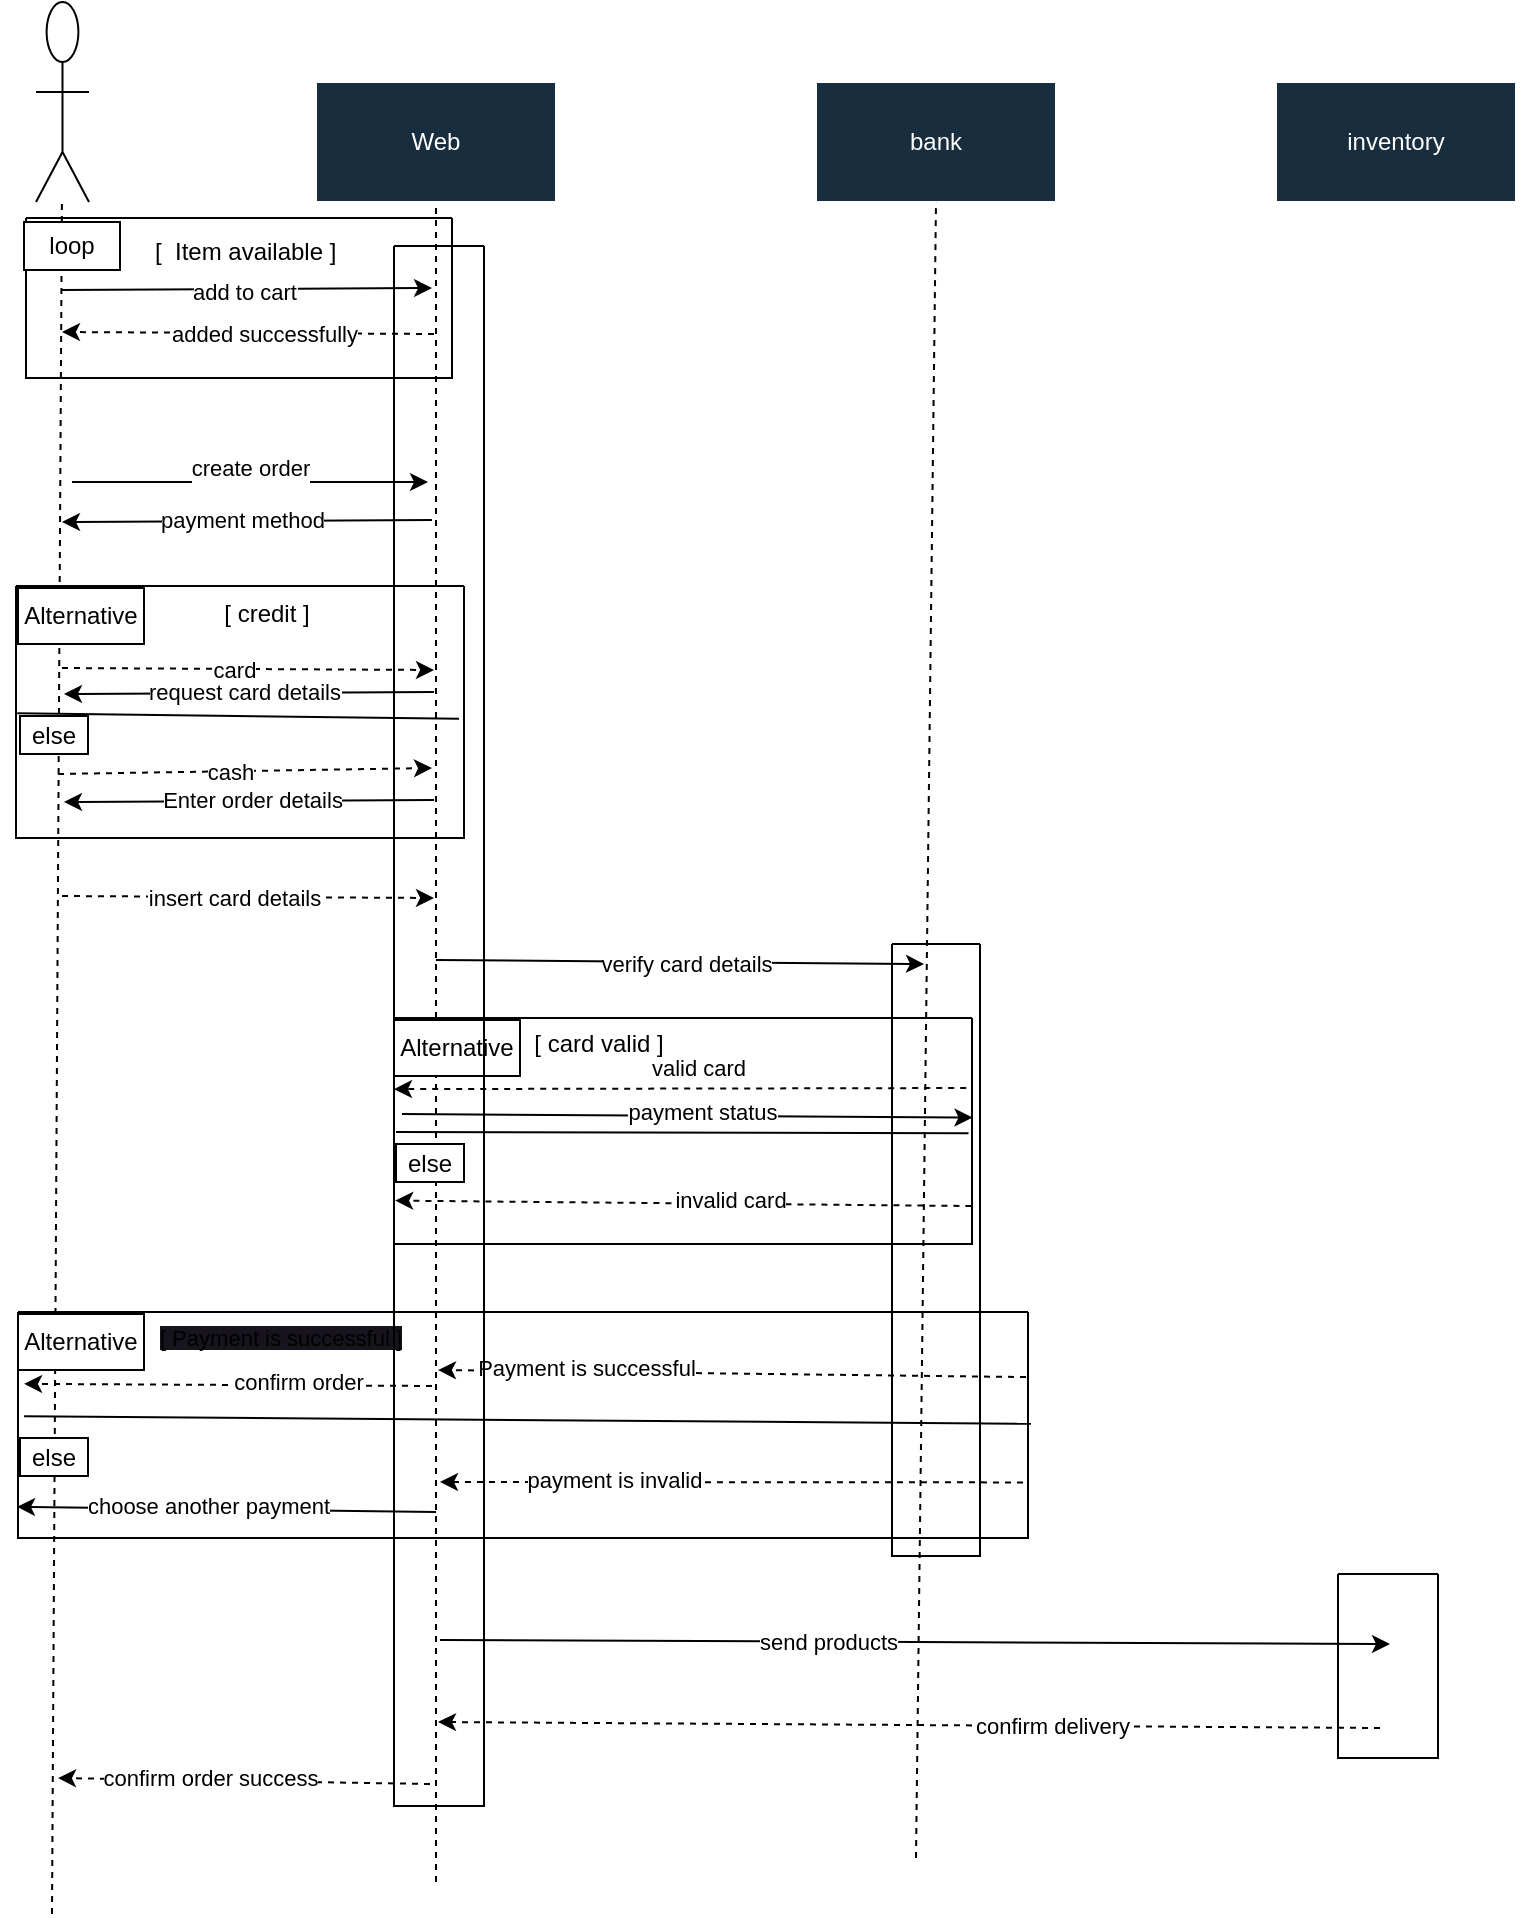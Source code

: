 <mxfile>
    <diagram name="Page-1" id="IC4KezYeVKyhBmFTLO2p">
        <mxGraphModel dx="760" dy="392" grid="0" gridSize="30" guides="0" tooltips="1" connect="0" arrows="0" fold="1" page="1" pageScale="1" pageWidth="850" pageHeight="1100" background="none" math="0" shadow="0">
            <root>
                <mxCell id="0"/>
                <mxCell id="1" parent="0"/>
                <mxCell id="swYOG410RWbEoo6HL2Ok-2" value="" style="html=1;outlineConnect=0;whiteSpace=wrap;verticalLabelPosition=bottom;verticalAlign=top;align=center;shape=mxgraph.archimate3.actor;" parent="1" vertex="1">
                    <mxGeometry x="60" y="70" width="26.5" height="100" as="geometry"/>
                </mxCell>
                <mxCell id="swYOG410RWbEoo6HL2Ok-3" value="Web" style="rounded=0;whiteSpace=wrap;html=1;strokeColor=#FFFFFF;fontColor=#FFFFFF;fillColor=#182E3E;" parent="1" vertex="1">
                    <mxGeometry x="200" y="110" width="120" height="60" as="geometry"/>
                </mxCell>
                <mxCell id="swYOG410RWbEoo6HL2Ok-4" value="bank" style="rounded=0;whiteSpace=wrap;html=1;strokeColor=#FFFFFF;fontColor=#FFFFFF;fillColor=#182E3E;" parent="1" vertex="1">
                    <mxGeometry x="450" y="110" width="120" height="60" as="geometry"/>
                </mxCell>
                <mxCell id="swYOG410RWbEoo6HL2Ok-5" value="inventory" style="rounded=0;whiteSpace=wrap;html=1;strokeColor=#FFFFFF;fontColor=#FFFFFF;fillColor=#182E3E;" parent="1" vertex="1">
                    <mxGeometry x="680" y="110" width="120" height="60" as="geometry"/>
                </mxCell>
                <mxCell id="swYOG410RWbEoo6HL2Ok-8" value="" style="endArrow=none;dashed=1;html=1;rounded=0;" parent="1" target="swYOG410RWbEoo6HL2Ok-2" edge="1">
                    <mxGeometry width="50" height="50" relative="1" as="geometry">
                        <mxPoint x="68" y="1026" as="sourcePoint"/>
                        <mxPoint x="450" y="440" as="targetPoint"/>
                    </mxGeometry>
                </mxCell>
                <mxCell id="swYOG410RWbEoo6HL2Ok-10" value="" style="endArrow=none;dashed=1;html=1;rounded=0;entryX=0.5;entryY=1;entryDx=0;entryDy=0;" parent="1" target="swYOG410RWbEoo6HL2Ok-3" edge="1">
                    <mxGeometry width="50" height="50" relative="1" as="geometry">
                        <mxPoint x="260" y="1010" as="sourcePoint"/>
                        <mxPoint x="450" y="440" as="targetPoint"/>
                        <Array as="points">
                            <mxPoint x="260" y="314"/>
                        </Array>
                    </mxGeometry>
                </mxCell>
                <mxCell id="swYOG410RWbEoo6HL2Ok-11" value="" style="endArrow=none;dashed=1;html=1;rounded=0;entryX=0.5;entryY=1;entryDx=0;entryDy=0;" parent="1" target="swYOG410RWbEoo6HL2Ok-4" edge="1">
                    <mxGeometry width="50" height="50" relative="1" as="geometry">
                        <mxPoint x="500" y="998" as="sourcePoint"/>
                        <mxPoint x="450" y="440" as="targetPoint"/>
                    </mxGeometry>
                </mxCell>
                <mxCell id="swYOG410RWbEoo6HL2Ok-12" value="" style="endArrow=none;dashed=1;html=1;rounded=0;strokeColor=#FFFFFF;entryX=0.5;entryY=1;entryDx=0;entryDy=0;" parent="1" target="swYOG410RWbEoo6HL2Ok-5" edge="1">
                    <mxGeometry width="50" height="50" relative="1" as="geometry">
                        <mxPoint x="735" y="966" as="sourcePoint"/>
                        <mxPoint x="450" y="440" as="targetPoint"/>
                    </mxGeometry>
                </mxCell>
                <mxCell id="mnrj8WFFPo2JvUu7GqJt-2" value="" style="swimlane;startSize=0;" parent="1" vertex="1">
                    <mxGeometry x="55" y="178" width="213" height="80" as="geometry"/>
                </mxCell>
                <mxCell id="mnrj8WFFPo2JvUu7GqJt-3" value="loop" style="rounded=0;whiteSpace=wrap;html=1;" parent="mnrj8WFFPo2JvUu7GqJt-2" vertex="1">
                    <mxGeometry x="-1" y="2" width="48" height="24" as="geometry"/>
                </mxCell>
                <mxCell id="24" value="" style="endArrow=classic;html=1;rounded=0;" parent="mnrj8WFFPo2JvUu7GqJt-2" edge="1">
                    <mxGeometry width="50" height="50" relative="1" as="geometry">
                        <mxPoint x="18" y="36" as="sourcePoint"/>
                        <mxPoint x="203" y="35" as="targetPoint"/>
                    </mxGeometry>
                </mxCell>
                <mxCell id="25" value="add to cart" style="edgeLabel;html=1;align=center;verticalAlign=middle;resizable=0;points=[];" parent="24" connectable="0" vertex="1">
                    <mxGeometry x="-0.015" y="-1" relative="1" as="geometry">
                        <mxPoint as="offset"/>
                    </mxGeometry>
                </mxCell>
                <mxCell id="9" value="" style="html=1;labelBackgroundColor=#ffffff;startArrow=none;startFill=0;startSize=6;endArrow=classic;endFill=1;endSize=6;jettySize=auto;orthogonalLoop=1;strokeWidth=1;dashed=1;fontSize=14;rounded=0;" parent="mnrj8WFFPo2JvUu7GqJt-2" edge="1">
                    <mxGeometry width="60" height="60" relative="1" as="geometry">
                        <mxPoint x="204" y="58" as="sourcePoint"/>
                        <mxPoint x="18" y="57" as="targetPoint"/>
                    </mxGeometry>
                </mxCell>
                <mxCell id="10" value="added successfully" style="edgeLabel;html=1;align=center;verticalAlign=middle;resizable=0;points=[];" parent="9" connectable="0" vertex="1">
                    <mxGeometry x="-0.08" relative="1" as="geometry">
                        <mxPoint as="offset"/>
                    </mxGeometry>
                </mxCell>
                <mxCell id="26" value="[&amp;nbsp; Item available ]&amp;nbsp;" style="text;html=1;align=center;verticalAlign=middle;resizable=0;points=[];autosize=1;strokeColor=none;fillColor=none;" vertex="1" parent="mnrj8WFFPo2JvUu7GqJt-2">
                    <mxGeometry x="55" y="4" width="112" height="26" as="geometry"/>
                </mxCell>
                <mxCell id="mnrj8WFFPo2JvUu7GqJt-4" value="" style="endArrow=classic;html=1;rounded=0;" parent="1" edge="1">
                    <mxGeometry width="50" height="50" relative="1" as="geometry">
                        <mxPoint x="78" y="310" as="sourcePoint"/>
                        <mxPoint x="256" y="310" as="targetPoint"/>
                    </mxGeometry>
                </mxCell>
                <mxCell id="mnrj8WFFPo2JvUu7GqJt-5" value="create order&lt;div&gt;&lt;br&gt;&lt;/div&gt;" style="edgeLabel;html=1;align=center;verticalAlign=middle;resizable=0;points=[];" parent="mnrj8WFFPo2JvUu7GqJt-4" connectable="0" vertex="1">
                    <mxGeometry x="-0.004" relative="1" as="geometry">
                        <mxPoint as="offset"/>
                    </mxGeometry>
                </mxCell>
                <mxCell id="mnrj8WFFPo2JvUu7GqJt-7" value="" style="swimlane;startSize=0;" parent="1" vertex="1">
                    <mxGeometry x="50" y="362" width="224" height="126" as="geometry"/>
                </mxCell>
                <mxCell id="mnrj8WFFPo2JvUu7GqJt-8" value="Alternative" style="rounded=0;whiteSpace=wrap;html=1;" parent="mnrj8WFFPo2JvUu7GqJt-7" vertex="1">
                    <mxGeometry x="1" y="1" width="63" height="28" as="geometry"/>
                </mxCell>
                <mxCell id="mnrj8WFFPo2JvUu7GqJt-10" value="else" style="rounded=0;whiteSpace=wrap;html=1;" parent="mnrj8WFFPo2JvUu7GqJt-7" vertex="1">
                    <mxGeometry x="2" y="65" width="34" height="19" as="geometry"/>
                </mxCell>
                <mxCell id="mnrj8WFFPo2JvUu7GqJt-11" value="" style="endArrow=classic;html=1;rounded=0;" parent="mnrj8WFFPo2JvUu7GqJt-7" edge="1">
                    <mxGeometry width="50" height="50" relative="1" as="geometry">
                        <mxPoint x="209" y="107" as="sourcePoint"/>
                        <mxPoint x="24" y="108" as="targetPoint"/>
                    </mxGeometry>
                </mxCell>
                <mxCell id="mnrj8WFFPo2JvUu7GqJt-12" value="Enter order details" style="edgeLabel;html=1;align=center;verticalAlign=middle;resizable=0;points=[];" parent="mnrj8WFFPo2JvUu7GqJt-11" connectable="0" vertex="1">
                    <mxGeometry x="-0.015" y="-1" relative="1" as="geometry">
                        <mxPoint as="offset"/>
                    </mxGeometry>
                </mxCell>
                <mxCell id="4" value="" style="html=1;labelBackgroundColor=#ffffff;startArrow=none;startFill=0;startSize=6;endArrow=classic;endFill=1;endSize=6;jettySize=auto;orthogonalLoop=1;strokeWidth=1;dashed=1;fontSize=14;rounded=0;" parent="mnrj8WFFPo2JvUu7GqJt-7" edge="1">
                    <mxGeometry width="60" height="60" relative="1" as="geometry">
                        <mxPoint x="21" y="94" as="sourcePoint"/>
                        <mxPoint x="208" y="91" as="targetPoint"/>
                    </mxGeometry>
                </mxCell>
                <mxCell id="5" value="cash" style="edgeLabel;html=1;align=center;verticalAlign=middle;resizable=0;points=[];" parent="4" connectable="0" vertex="1">
                    <mxGeometry x="-0.08" relative="1" as="geometry">
                        <mxPoint as="offset"/>
                    </mxGeometry>
                </mxCell>
                <mxCell id="11" value="" style="html=1;labelBackgroundColor=#ffffff;startArrow=none;startFill=0;startSize=6;endArrow=classic;endFill=1;endSize=6;jettySize=auto;orthogonalLoop=1;strokeWidth=1;dashed=1;fontSize=14;rounded=0;" parent="mnrj8WFFPo2JvUu7GqJt-7" edge="1">
                    <mxGeometry width="60" height="60" relative="1" as="geometry">
                        <mxPoint x="23" y="41" as="sourcePoint"/>
                        <mxPoint x="209" y="42" as="targetPoint"/>
                    </mxGeometry>
                </mxCell>
                <mxCell id="12" value="card" style="edgeLabel;html=1;align=center;verticalAlign=middle;resizable=0;points=[];" parent="11" connectable="0" vertex="1">
                    <mxGeometry x="-0.08" relative="1" as="geometry">
                        <mxPoint as="offset"/>
                    </mxGeometry>
                </mxCell>
                <mxCell id="20" value="" style="endArrow=classic;html=1;rounded=0;" parent="mnrj8WFFPo2JvUu7GqJt-7" edge="1">
                    <mxGeometry width="50" height="50" relative="1" as="geometry">
                        <mxPoint x="209" y="53" as="sourcePoint"/>
                        <mxPoint x="24" y="54" as="targetPoint"/>
                    </mxGeometry>
                </mxCell>
                <mxCell id="21" value="request card details" style="edgeLabel;html=1;align=center;verticalAlign=middle;resizable=0;points=[];" parent="20" connectable="0" vertex="1">
                    <mxGeometry x="-0.015" y="-1" relative="1" as="geometry">
                        <mxPoint x="-4" as="offset"/>
                    </mxGeometry>
                </mxCell>
                <mxCell id="mnrj8WFFPo2JvUu7GqJt-9" value="" style="endArrow=none;html=1;rounded=0;exitX=0.003;exitY=0.505;exitDx=0;exitDy=0;exitPerimeter=0;entryX=0.989;entryY=0.527;entryDx=0;entryDy=0;entryPerimeter=0;" parent="1" source="mnrj8WFFPo2JvUu7GqJt-7" target="mnrj8WFFPo2JvUu7GqJt-7" edge="1">
                    <mxGeometry width="50" height="50" relative="1" as="geometry">
                        <mxPoint x="78" y="450" as="sourcePoint"/>
                        <mxPoint x="128" y="400" as="targetPoint"/>
                    </mxGeometry>
                </mxCell>
                <mxCell id="mnrj8WFFPo2JvUu7GqJt-13" value="" style="html=1;labelBackgroundColor=#ffffff;startArrow=none;startFill=0;startSize=6;endArrow=classic;endFill=1;endSize=6;jettySize=auto;orthogonalLoop=1;strokeWidth=1;dashed=1;fontSize=14;rounded=0;" parent="1" edge="1">
                    <mxGeometry width="60" height="60" relative="1" as="geometry">
                        <mxPoint x="73" y="517" as="sourcePoint"/>
                        <mxPoint x="259" y="518" as="targetPoint"/>
                    </mxGeometry>
                </mxCell>
                <mxCell id="mnrj8WFFPo2JvUu7GqJt-14" value="insert card details" style="edgeLabel;html=1;align=center;verticalAlign=middle;resizable=0;points=[];" parent="mnrj8WFFPo2JvUu7GqJt-13" connectable="0" vertex="1">
                    <mxGeometry x="-0.08" relative="1" as="geometry">
                        <mxPoint as="offset"/>
                    </mxGeometry>
                </mxCell>
                <mxCell id="mnrj8WFFPo2JvUu7GqJt-15" value="" style="endArrow=classic;html=1;rounded=0;" parent="1" edge="1">
                    <mxGeometry width="50" height="50" relative="1" as="geometry">
                        <mxPoint x="260" y="549" as="sourcePoint"/>
                        <mxPoint x="504" y="551" as="targetPoint"/>
                    </mxGeometry>
                </mxCell>
                <mxCell id="mnrj8WFFPo2JvUu7GqJt-16" value="verify card details" style="edgeLabel;html=1;align=center;verticalAlign=middle;resizable=0;points=[];" parent="mnrj8WFFPo2JvUu7GqJt-15" connectable="0" vertex="1">
                    <mxGeometry x="0.025" y="-1" relative="1" as="geometry">
                        <mxPoint as="offset"/>
                    </mxGeometry>
                </mxCell>
                <mxCell id="mnrj8WFFPo2JvUu7GqJt-17" value="" style="swimlane;startSize=0;" parent="1" vertex="1">
                    <mxGeometry x="239" y="578" width="289" height="113" as="geometry"/>
                </mxCell>
                <mxCell id="mnrj8WFFPo2JvUu7GqJt-19" value="Alternative" style="rounded=0;whiteSpace=wrap;html=1;" parent="mnrj8WFFPo2JvUu7GqJt-17" vertex="1">
                    <mxGeometry y="1" width="63" height="28" as="geometry"/>
                </mxCell>
                <mxCell id="mnrj8WFFPo2JvUu7GqJt-33" value="else" style="rounded=0;whiteSpace=wrap;html=1;" parent="mnrj8WFFPo2JvUu7GqJt-17" vertex="1">
                    <mxGeometry x="1" y="63" width="34" height="19" as="geometry"/>
                </mxCell>
                <mxCell id="mnrj8WFFPo2JvUu7GqJt-29" value="" style="endArrow=classic;html=1;rounded=0;exitX=0.011;exitY=0.523;exitDx=0;exitDy=0;exitPerimeter=0;entryX=0.998;entryY=0.539;entryDx=0;entryDy=0;entryPerimeter=0;" parent="mnrj8WFFPo2JvUu7GqJt-17" edge="1">
                    <mxGeometry width="50" height="50" relative="1" as="geometry">
                        <mxPoint x="3.999" y="47.999" as="sourcePoint"/>
                        <mxPoint x="289.242" y="49.807" as="targetPoint"/>
                    </mxGeometry>
                </mxCell>
                <mxCell id="mnrj8WFFPo2JvUu7GqJt-32" value="payment status" style="edgeLabel;html=1;align=center;verticalAlign=middle;resizable=0;points=[];" parent="mnrj8WFFPo2JvUu7GqJt-29" connectable="0" vertex="1">
                    <mxGeometry x="0.048" y="2" relative="1" as="geometry">
                        <mxPoint as="offset"/>
                    </mxGeometry>
                </mxCell>
                <mxCell id="mnrj8WFFPo2JvUu7GqJt-21" value="" style="endArrow=classic;html=1;rounded=0;dashed=1;exitX=0.993;exitY=0.391;exitDx=0;exitDy=0;exitPerimeter=0;entryX=0.003;entryY=0.396;entryDx=0;entryDy=0;entryPerimeter=0;" parent="mnrj8WFFPo2JvUu7GqJt-17" edge="1">
                    <mxGeometry width="50" height="50" relative="1" as="geometry">
                        <mxPoint x="286.107" y="35.003" as="sourcePoint"/>
                        <mxPoint x="-0.003" y="35.568" as="targetPoint"/>
                    </mxGeometry>
                </mxCell>
                <mxCell id="mnrj8WFFPo2JvUu7GqJt-27" value="valid card" style="edgeLabel;html=1;align=center;verticalAlign=middle;resizable=0;points=[];" parent="mnrj8WFFPo2JvUu7GqJt-21" connectable="0" vertex="1">
                    <mxGeometry x="-0.064" relative="1" as="geometry">
                        <mxPoint y="-11" as="offset"/>
                    </mxGeometry>
                </mxCell>
                <mxCell id="28" value="[ card valid ]" style="text;html=1;align=center;verticalAlign=middle;resizable=0;points=[];autosize=1;strokeColor=none;fillColor=none;" vertex="1" parent="mnrj8WFFPo2JvUu7GqJt-17">
                    <mxGeometry x="60" width="83" height="26" as="geometry"/>
                </mxCell>
                <mxCell id="mnrj8WFFPo2JvUu7GqJt-20" value="" style="endArrow=none;html=1;rounded=0;entryX=0.994;entryY=0.51;entryDx=0;entryDy=0;entryPerimeter=0;" parent="1" target="mnrj8WFFPo2JvUu7GqJt-17" edge="1">
                    <mxGeometry width="50" height="50" relative="1" as="geometry">
                        <mxPoint x="240" y="635" as="sourcePoint"/>
                        <mxPoint x="462" y="622" as="targetPoint"/>
                    </mxGeometry>
                </mxCell>
                <mxCell id="mnrj8WFFPo2JvUu7GqJt-34" value="" style="endArrow=classic;html=1;rounded=0;exitX=0.999;exitY=0.832;exitDx=0;exitDy=0;exitPerimeter=0;entryX=0.002;entryY=0.808;entryDx=0;entryDy=0;entryPerimeter=0;dashed=1;" parent="1" source="mnrj8WFFPo2JvUu7GqJt-17" target="mnrj8WFFPo2JvUu7GqJt-17" edge="1">
                    <mxGeometry width="50" height="50" relative="1" as="geometry">
                        <mxPoint x="409" y="621" as="sourcePoint"/>
                        <mxPoint x="359" y="671" as="targetPoint"/>
                    </mxGeometry>
                </mxCell>
                <mxCell id="mnrj8WFFPo2JvUu7GqJt-35" value="invalid card" style="edgeLabel;html=1;align=center;verticalAlign=middle;resizable=0;points=[];" parent="mnrj8WFFPo2JvUu7GqJt-34" connectable="0" vertex="1">
                    <mxGeometry x="-0.161" y="-2" relative="1" as="geometry">
                        <mxPoint as="offset"/>
                    </mxGeometry>
                </mxCell>
                <mxCell id="mnrj8WFFPo2JvUu7GqJt-36" value="" style="swimlane;startSize=0;" parent="1" vertex="1">
                    <mxGeometry x="51" y="725" width="505" height="113" as="geometry"/>
                </mxCell>
                <mxCell id="mnrj8WFFPo2JvUu7GqJt-37" value="Alternative" style="rounded=0;whiteSpace=wrap;html=1;" parent="mnrj8WFFPo2JvUu7GqJt-36" vertex="1">
                    <mxGeometry y="1" width="63" height="28" as="geometry"/>
                </mxCell>
                <mxCell id="mnrj8WFFPo2JvUu7GqJt-38" value="else" style="rounded=0;whiteSpace=wrap;html=1;" parent="mnrj8WFFPo2JvUu7GqJt-36" vertex="1">
                    <mxGeometry x="1" y="63" width="34" height="19" as="geometry"/>
                </mxCell>
                <mxCell id="mnrj8WFFPo2JvUu7GqJt-44" value="" style="html=1;labelBackgroundColor=#ffffff;startArrow=none;startFill=0;startSize=6;endArrow=classic;endFill=1;endSize=6;jettySize=auto;orthogonalLoop=1;strokeWidth=1;dashed=1;fontSize=14;rounded=0;exitX=0.998;exitY=0.288;exitDx=0;exitDy=0;exitPerimeter=0;" parent="mnrj8WFFPo2JvUu7GqJt-36" source="mnrj8WFFPo2JvUu7GqJt-36" edge="1">
                    <mxGeometry width="60" height="60" relative="1" as="geometry">
                        <mxPoint x="277" y="64" as="sourcePoint"/>
                        <mxPoint x="210" y="29" as="targetPoint"/>
                    </mxGeometry>
                </mxCell>
                <mxCell id="mnrj8WFFPo2JvUu7GqJt-45" value="Payment is successful" style="edgeLabel;html=1;align=center;verticalAlign=middle;resizable=0;points=[];" parent="mnrj8WFFPo2JvUu7GqJt-44" connectable="0" vertex="1">
                    <mxGeometry x="0.496" y="-2" relative="1" as="geometry">
                        <mxPoint as="offset"/>
                    </mxGeometry>
                </mxCell>
                <mxCell id="mnrj8WFFPo2JvUu7GqJt-46" value="" style="html=1;labelBackgroundColor=#ffffff;startArrow=none;startFill=0;startSize=6;endArrow=classic;endFill=1;endSize=6;jettySize=auto;orthogonalLoop=1;strokeWidth=1;dashed=1;fontSize=14;rounded=0;entryX=0.006;entryY=0.318;entryDx=0;entryDy=0;entryPerimeter=0;" parent="mnrj8WFFPo2JvUu7GqJt-36" target="mnrj8WFFPo2JvUu7GqJt-36" edge="1">
                    <mxGeometry width="60" height="60" relative="1" as="geometry">
                        <mxPoint x="207" y="37" as="sourcePoint"/>
                        <mxPoint x="162" y="-5" as="targetPoint"/>
                    </mxGeometry>
                </mxCell>
                <mxCell id="mnrj8WFFPo2JvUu7GqJt-47" value="confirm order" style="edgeLabel;html=1;align=center;verticalAlign=middle;resizable=0;points=[];" parent="mnrj8WFFPo2JvUu7GqJt-46" connectable="0" vertex="1">
                    <mxGeometry x="-0.345" y="-2" relative="1" as="geometry">
                        <mxPoint as="offset"/>
                    </mxGeometry>
                </mxCell>
                <mxCell id="mnrj8WFFPo2JvUu7GqJt-48" value="" style="html=1;labelBackgroundColor=#ffffff;startArrow=none;startFill=0;startSize=6;endArrow=classic;endFill=1;endSize=6;jettySize=auto;orthogonalLoop=1;strokeWidth=1;dashed=1;fontSize=14;rounded=0;exitX=0.995;exitY=0.754;exitDx=0;exitDy=0;exitPerimeter=0;" parent="mnrj8WFFPo2JvUu7GqJt-36" source="mnrj8WFFPo2JvUu7GqJt-36" edge="1">
                    <mxGeometry width="60" height="60" relative="1" as="geometry">
                        <mxPoint x="272" y="101" as="sourcePoint"/>
                        <mxPoint x="211" y="85" as="targetPoint"/>
                    </mxGeometry>
                </mxCell>
                <mxCell id="mnrj8WFFPo2JvUu7GqJt-49" value="payment is invalid" style="edgeLabel;html=1;align=center;verticalAlign=middle;resizable=0;points=[];" parent="mnrj8WFFPo2JvUu7GqJt-48" connectable="0" vertex="1">
                    <mxGeometry x="0.405" y="-1" relative="1" as="geometry">
                        <mxPoint as="offset"/>
                    </mxGeometry>
                </mxCell>
                <mxCell id="mnrj8WFFPo2JvUu7GqJt-50" value="" style="endArrow=classic;html=1;rounded=0;entryX=-0.001;entryY=0.862;entryDx=0;entryDy=0;entryPerimeter=0;" parent="mnrj8WFFPo2JvUu7GqJt-36" target="mnrj8WFFPo2JvUu7GqJt-36" edge="1">
                    <mxGeometry width="50" height="50" relative="1" as="geometry">
                        <mxPoint x="209" y="100" as="sourcePoint"/>
                        <mxPoint x="147" y="58" as="targetPoint"/>
                    </mxGeometry>
                </mxCell>
                <mxCell id="mnrj8WFFPo2JvUu7GqJt-51" value="choose another payment" style="edgeLabel;html=1;align=center;verticalAlign=middle;resizable=0;points=[];" parent="mnrj8WFFPo2JvUu7GqJt-50" connectable="0" vertex="1">
                    <mxGeometry x="0.299" y="-2" relative="1" as="geometry">
                        <mxPoint x="22" as="offset"/>
                    </mxGeometry>
                </mxCell>
                <mxCell id="29" value="&lt;span style=&quot;font-size: 11px; background-color: rgb(24, 20, 29);&quot;&gt;[&amp;nbsp;&lt;/span&gt;&lt;span style=&quot;font-size: 11px; background-color: rgb(24, 20, 29);&quot;&gt;Payment is successful ]&lt;/span&gt;" style="text;html=1;align=center;verticalAlign=middle;resizable=0;points=[];autosize=1;strokeColor=none;fillColor=none;" vertex="1" parent="mnrj8WFFPo2JvUu7GqJt-36">
                    <mxGeometry x="61" width="139" height="26" as="geometry"/>
                </mxCell>
                <mxCell id="mnrj8WFFPo2JvUu7GqJt-43" value="" style="endArrow=none;html=1;rounded=0;exitX=0.006;exitY=0.461;exitDx=0;exitDy=0;exitPerimeter=0;entryX=1.003;entryY=0.495;entryDx=0;entryDy=0;entryPerimeter=0;" parent="1" source="mnrj8WFFPo2JvUu7GqJt-36" target="mnrj8WFFPo2JvUu7GqJt-36" edge="1">
                    <mxGeometry width="50" height="50" relative="1" as="geometry">
                        <mxPoint x="163" y="800" as="sourcePoint"/>
                        <mxPoint x="213" y="750" as="targetPoint"/>
                    </mxGeometry>
                </mxCell>
                <mxCell id="mnrj8WFFPo2JvUu7GqJt-53" value="" style="endArrow=classic;html=1;rounded=0;" parent="1" edge="1">
                    <mxGeometry width="50" height="50" relative="1" as="geometry">
                        <mxPoint x="262" y="889" as="sourcePoint"/>
                        <mxPoint x="737" y="891" as="targetPoint"/>
                    </mxGeometry>
                </mxCell>
                <mxCell id="mnrj8WFFPo2JvUu7GqJt-54" value="send products" style="edgeLabel;html=1;align=center;verticalAlign=middle;resizable=0;points=[];" parent="mnrj8WFFPo2JvUu7GqJt-53" connectable="0" vertex="1">
                    <mxGeometry x="-0.382" y="-2" relative="1" as="geometry">
                        <mxPoint x="47" y="-2" as="offset"/>
                    </mxGeometry>
                </mxCell>
                <mxCell id="mnrj8WFFPo2JvUu7GqJt-55" value="" style="html=1;labelBackgroundColor=#ffffff;startArrow=none;startFill=0;startSize=6;endArrow=classic;endFill=1;endSize=6;jettySize=auto;orthogonalLoop=1;strokeWidth=1;dashed=1;fontSize=14;rounded=0;" parent="1" edge="1">
                    <mxGeometry width="60" height="60" relative="1" as="geometry">
                        <mxPoint x="732" y="933" as="sourcePoint"/>
                        <mxPoint x="261" y="930" as="targetPoint"/>
                    </mxGeometry>
                </mxCell>
                <mxCell id="mnrj8WFFPo2JvUu7GqJt-56" value="confirm delivery" style="edgeLabel;html=1;align=center;verticalAlign=middle;resizable=0;points=[];" parent="mnrj8WFFPo2JvUu7GqJt-55" connectable="0" vertex="1">
                    <mxGeometry x="-0.627" y="3" relative="1" as="geometry">
                        <mxPoint x="-76" y="-4" as="offset"/>
                    </mxGeometry>
                </mxCell>
                <mxCell id="mnrj8WFFPo2JvUu7GqJt-58" value="" style="html=1;labelBackgroundColor=#ffffff;startArrow=none;startFill=0;startSize=6;endArrow=classic;endFill=1;endSize=6;jettySize=auto;orthogonalLoop=1;strokeWidth=1;dashed=1;fontSize=14;rounded=0;" parent="1" edge="1">
                    <mxGeometry width="60" height="60" relative="1" as="geometry">
                        <mxPoint x="257" y="961" as="sourcePoint"/>
                        <mxPoint x="71" y="958" as="targetPoint"/>
                    </mxGeometry>
                </mxCell>
                <mxCell id="mnrj8WFFPo2JvUu7GqJt-59" value="confirm order success" style="edgeLabel;html=1;align=center;verticalAlign=middle;resizable=0;points=[];" parent="mnrj8WFFPo2JvUu7GqJt-58" connectable="0" vertex="1">
                    <mxGeometry x="0.184" y="-1" relative="1" as="geometry">
                        <mxPoint as="offset"/>
                    </mxGeometry>
                </mxCell>
                <mxCell id="mnrj8WFFPo2JvUu7GqJt-60" value="" style="swimlane;startSize=0;" parent="1" vertex="1">
                    <mxGeometry x="711" y="856" width="50" height="92" as="geometry"/>
                </mxCell>
                <mxCell id="mnrj8WFFPo2JvUu7GqJt-61" value="" style="swimlane;startSize=0;" parent="1" vertex="1">
                    <mxGeometry x="488" y="541" width="44" height="306" as="geometry"/>
                </mxCell>
                <mxCell id="mnrj8WFFPo2JvUu7GqJt-62" value="" style="swimlane;startSize=0;" parent="1" vertex="1">
                    <mxGeometry x="239" y="192" width="45" height="780" as="geometry"/>
                </mxCell>
                <mxCell id="18" value="" style="endArrow=classic;html=1;rounded=0;" parent="1" edge="1">
                    <mxGeometry width="50" height="50" relative="1" as="geometry">
                        <mxPoint x="258" y="329" as="sourcePoint"/>
                        <mxPoint x="73" y="330" as="targetPoint"/>
                    </mxGeometry>
                </mxCell>
                <mxCell id="19" value="payment method" style="edgeLabel;html=1;align=center;verticalAlign=middle;resizable=0;points=[];" parent="18" connectable="0" vertex="1">
                    <mxGeometry x="-0.015" y="-1" relative="1" as="geometry">
                        <mxPoint x="-4" as="offset"/>
                    </mxGeometry>
                </mxCell>
                <mxCell id="27" value="[ credit ]" style="text;html=1;align=center;verticalAlign=middle;resizable=0;points=[];autosize=1;strokeColor=none;fillColor=none;" vertex="1" parent="1">
                    <mxGeometry x="144" y="363" width="61" height="26" as="geometry"/>
                </mxCell>
            </root>
        </mxGraphModel>
    </diagram>
</mxfile>